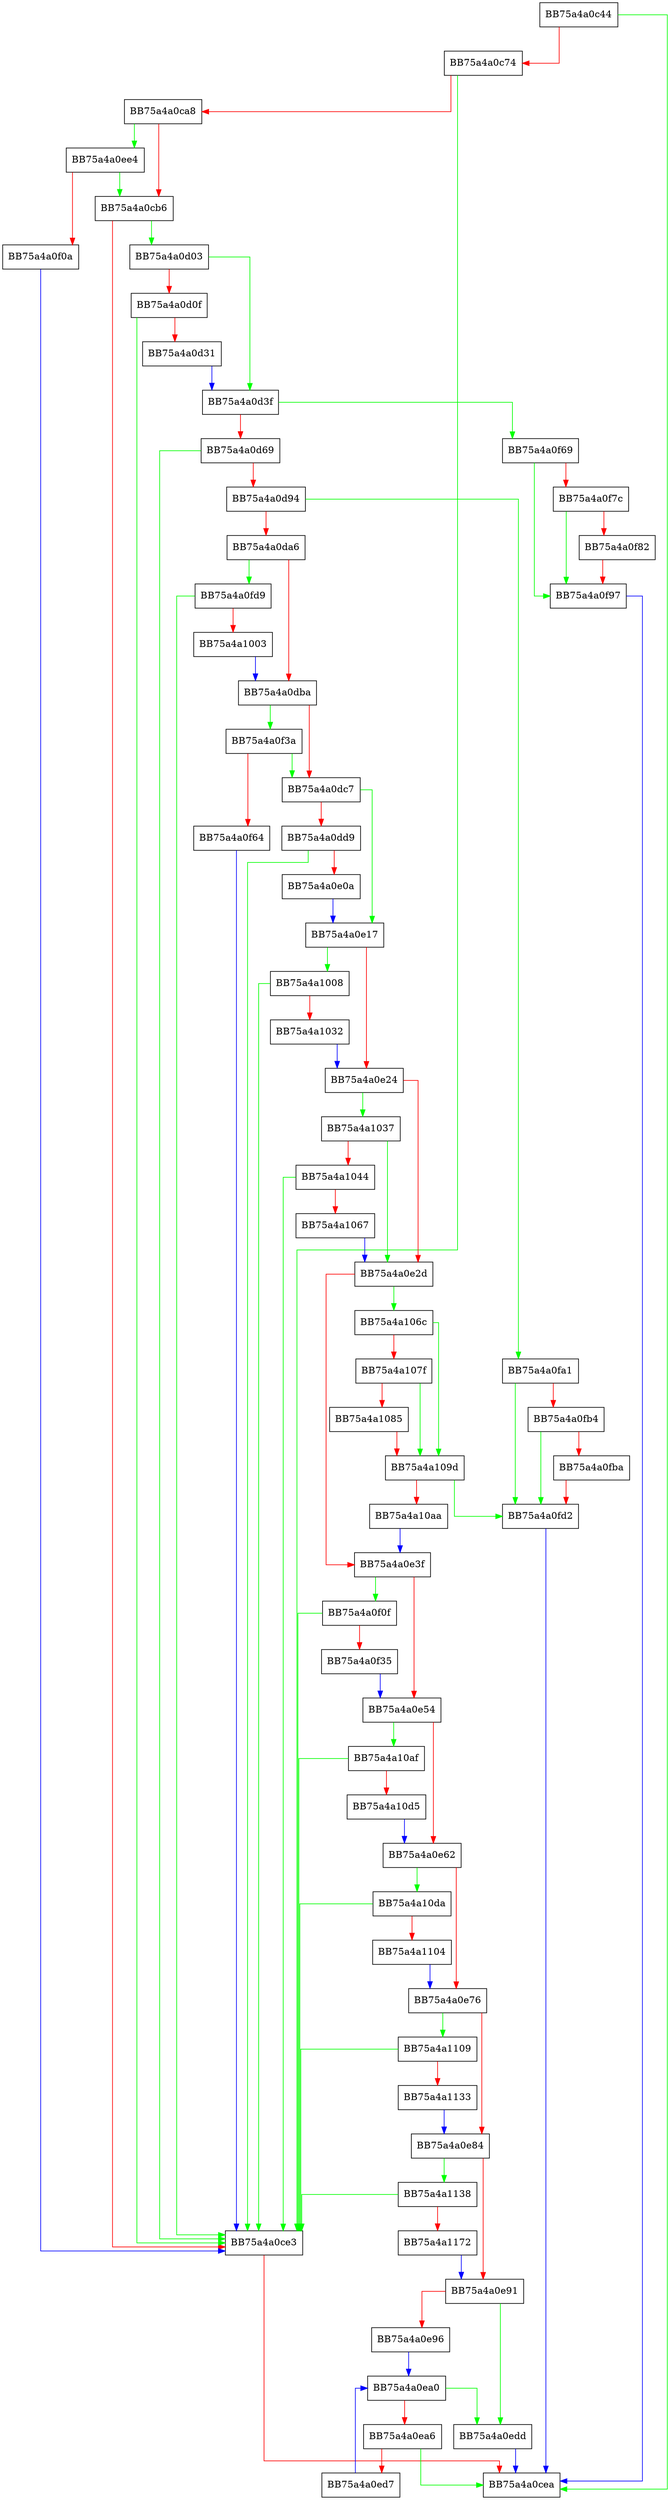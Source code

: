 digraph AddMediumPriClientAttributes {
  node [shape="box"];
  graph [splines=ortho];
  BB75a4a0c44 -> BB75a4a0cea [color="green"];
  BB75a4a0c44 -> BB75a4a0c74 [color="red"];
  BB75a4a0c74 -> BB75a4a0ce3 [color="green"];
  BB75a4a0c74 -> BB75a4a0ca8 [color="red"];
  BB75a4a0ca8 -> BB75a4a0ee4 [color="green"];
  BB75a4a0ca8 -> BB75a4a0cb6 [color="red"];
  BB75a4a0cb6 -> BB75a4a0d03 [color="green"];
  BB75a4a0cb6 -> BB75a4a0ce3 [color="red"];
  BB75a4a0ce3 -> BB75a4a0cea [color="red"];
  BB75a4a0d03 -> BB75a4a0d3f [color="green"];
  BB75a4a0d03 -> BB75a4a0d0f [color="red"];
  BB75a4a0d0f -> BB75a4a0ce3 [color="green"];
  BB75a4a0d0f -> BB75a4a0d31 [color="red"];
  BB75a4a0d31 -> BB75a4a0d3f [color="blue"];
  BB75a4a0d3f -> BB75a4a0f69 [color="green"];
  BB75a4a0d3f -> BB75a4a0d69 [color="red"];
  BB75a4a0d69 -> BB75a4a0ce3 [color="green"];
  BB75a4a0d69 -> BB75a4a0d94 [color="red"];
  BB75a4a0d94 -> BB75a4a0fa1 [color="green"];
  BB75a4a0d94 -> BB75a4a0da6 [color="red"];
  BB75a4a0da6 -> BB75a4a0fd9 [color="green"];
  BB75a4a0da6 -> BB75a4a0dba [color="red"];
  BB75a4a0dba -> BB75a4a0f3a [color="green"];
  BB75a4a0dba -> BB75a4a0dc7 [color="red"];
  BB75a4a0dc7 -> BB75a4a0e17 [color="green"];
  BB75a4a0dc7 -> BB75a4a0dd9 [color="red"];
  BB75a4a0dd9 -> BB75a4a0ce3 [color="green"];
  BB75a4a0dd9 -> BB75a4a0e0a [color="red"];
  BB75a4a0e0a -> BB75a4a0e17 [color="blue"];
  BB75a4a0e17 -> BB75a4a1008 [color="green"];
  BB75a4a0e17 -> BB75a4a0e24 [color="red"];
  BB75a4a0e24 -> BB75a4a1037 [color="green"];
  BB75a4a0e24 -> BB75a4a0e2d [color="red"];
  BB75a4a0e2d -> BB75a4a106c [color="green"];
  BB75a4a0e2d -> BB75a4a0e3f [color="red"];
  BB75a4a0e3f -> BB75a4a0f0f [color="green"];
  BB75a4a0e3f -> BB75a4a0e54 [color="red"];
  BB75a4a0e54 -> BB75a4a10af [color="green"];
  BB75a4a0e54 -> BB75a4a0e62 [color="red"];
  BB75a4a0e62 -> BB75a4a10da [color="green"];
  BB75a4a0e62 -> BB75a4a0e76 [color="red"];
  BB75a4a0e76 -> BB75a4a1109 [color="green"];
  BB75a4a0e76 -> BB75a4a0e84 [color="red"];
  BB75a4a0e84 -> BB75a4a1138 [color="green"];
  BB75a4a0e84 -> BB75a4a0e91 [color="red"];
  BB75a4a0e91 -> BB75a4a0edd [color="green"];
  BB75a4a0e91 -> BB75a4a0e96 [color="red"];
  BB75a4a0e96 -> BB75a4a0ea0 [color="blue"];
  BB75a4a0ea0 -> BB75a4a0edd [color="green"];
  BB75a4a0ea0 -> BB75a4a0ea6 [color="red"];
  BB75a4a0ea6 -> BB75a4a0cea [color="green"];
  BB75a4a0ea6 -> BB75a4a0ed7 [color="red"];
  BB75a4a0ed7 -> BB75a4a0ea0 [color="blue"];
  BB75a4a0edd -> BB75a4a0cea [color="blue"];
  BB75a4a0ee4 -> BB75a4a0cb6 [color="green"];
  BB75a4a0ee4 -> BB75a4a0f0a [color="red"];
  BB75a4a0f0a -> BB75a4a0ce3 [color="blue"];
  BB75a4a0f0f -> BB75a4a0ce3 [color="green"];
  BB75a4a0f0f -> BB75a4a0f35 [color="red"];
  BB75a4a0f35 -> BB75a4a0e54 [color="blue"];
  BB75a4a0f3a -> BB75a4a0dc7 [color="green"];
  BB75a4a0f3a -> BB75a4a0f64 [color="red"];
  BB75a4a0f64 -> BB75a4a0ce3 [color="blue"];
  BB75a4a0f69 -> BB75a4a0f97 [color="green"];
  BB75a4a0f69 -> BB75a4a0f7c [color="red"];
  BB75a4a0f7c -> BB75a4a0f97 [color="green"];
  BB75a4a0f7c -> BB75a4a0f82 [color="red"];
  BB75a4a0f82 -> BB75a4a0f97 [color="red"];
  BB75a4a0f97 -> BB75a4a0cea [color="blue"];
  BB75a4a0fa1 -> BB75a4a0fd2 [color="green"];
  BB75a4a0fa1 -> BB75a4a0fb4 [color="red"];
  BB75a4a0fb4 -> BB75a4a0fd2 [color="green"];
  BB75a4a0fb4 -> BB75a4a0fba [color="red"];
  BB75a4a0fba -> BB75a4a0fd2 [color="red"];
  BB75a4a0fd2 -> BB75a4a0cea [color="blue"];
  BB75a4a0fd9 -> BB75a4a0ce3 [color="green"];
  BB75a4a0fd9 -> BB75a4a1003 [color="red"];
  BB75a4a1003 -> BB75a4a0dba [color="blue"];
  BB75a4a1008 -> BB75a4a0ce3 [color="green"];
  BB75a4a1008 -> BB75a4a1032 [color="red"];
  BB75a4a1032 -> BB75a4a0e24 [color="blue"];
  BB75a4a1037 -> BB75a4a0e2d [color="green"];
  BB75a4a1037 -> BB75a4a1044 [color="red"];
  BB75a4a1044 -> BB75a4a0ce3 [color="green"];
  BB75a4a1044 -> BB75a4a1067 [color="red"];
  BB75a4a1067 -> BB75a4a0e2d [color="blue"];
  BB75a4a106c -> BB75a4a109d [color="green"];
  BB75a4a106c -> BB75a4a107f [color="red"];
  BB75a4a107f -> BB75a4a109d [color="green"];
  BB75a4a107f -> BB75a4a1085 [color="red"];
  BB75a4a1085 -> BB75a4a109d [color="red"];
  BB75a4a109d -> BB75a4a0fd2 [color="green"];
  BB75a4a109d -> BB75a4a10aa [color="red"];
  BB75a4a10aa -> BB75a4a0e3f [color="blue"];
  BB75a4a10af -> BB75a4a0ce3 [color="green"];
  BB75a4a10af -> BB75a4a10d5 [color="red"];
  BB75a4a10d5 -> BB75a4a0e62 [color="blue"];
  BB75a4a10da -> BB75a4a0ce3 [color="green"];
  BB75a4a10da -> BB75a4a1104 [color="red"];
  BB75a4a1104 -> BB75a4a0e76 [color="blue"];
  BB75a4a1109 -> BB75a4a0ce3 [color="green"];
  BB75a4a1109 -> BB75a4a1133 [color="red"];
  BB75a4a1133 -> BB75a4a0e84 [color="blue"];
  BB75a4a1138 -> BB75a4a0ce3 [color="green"];
  BB75a4a1138 -> BB75a4a1172 [color="red"];
  BB75a4a1172 -> BB75a4a0e91 [color="blue"];
}